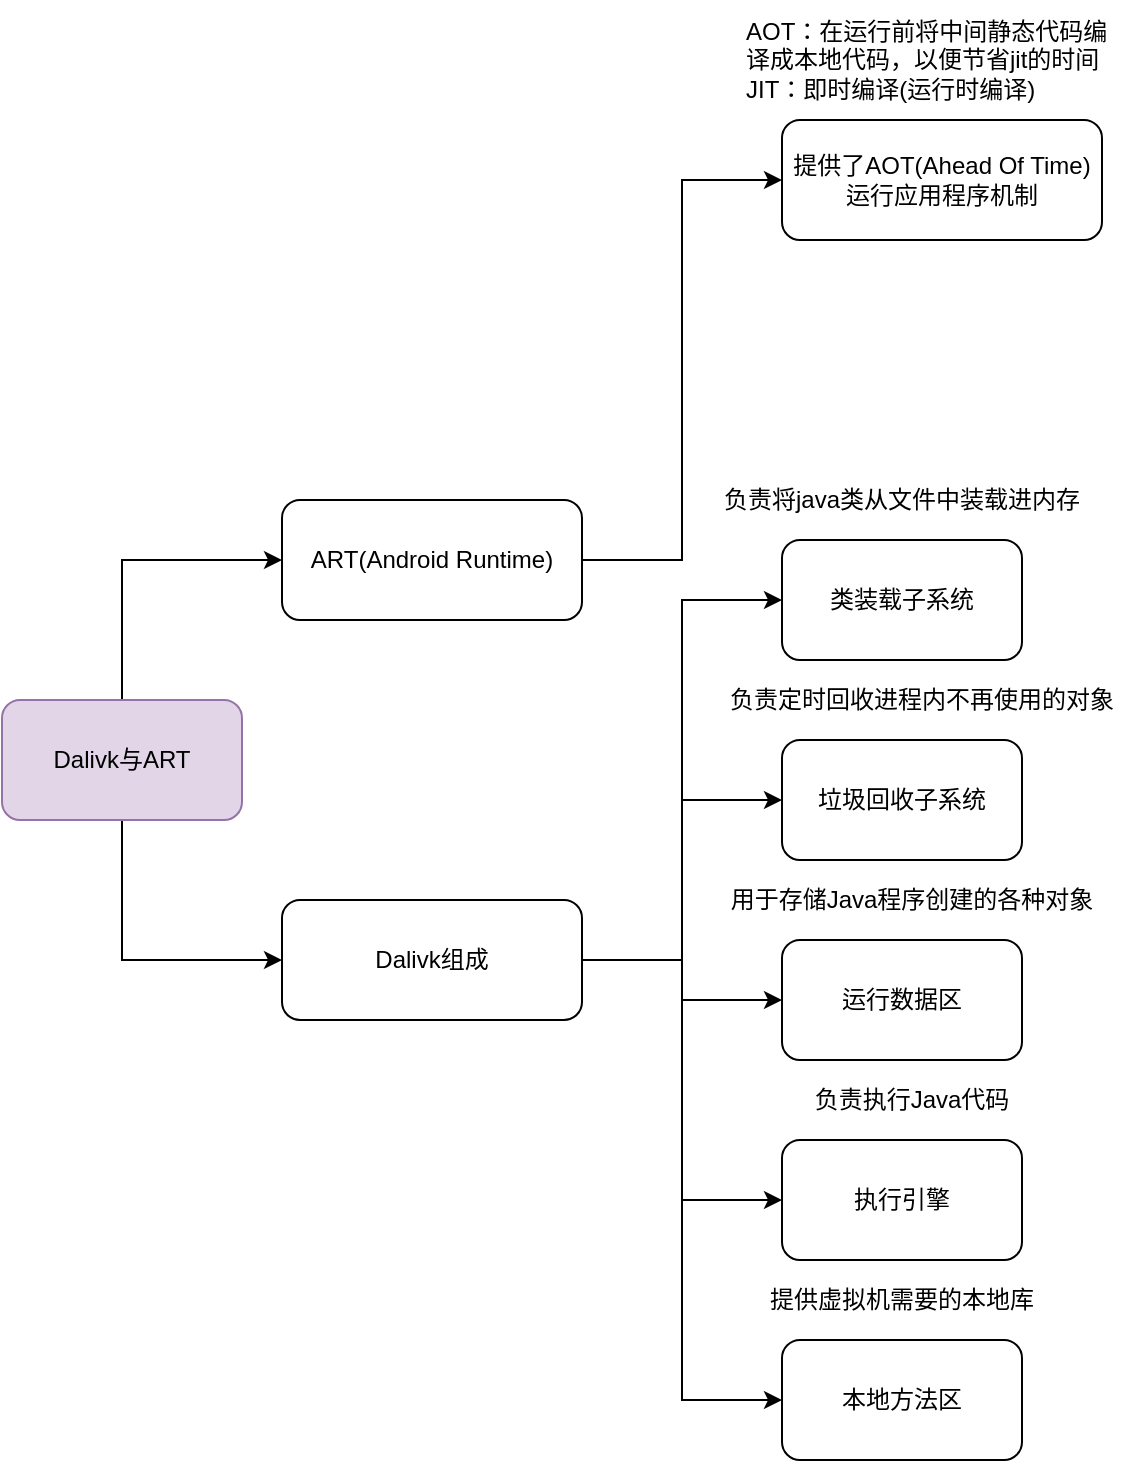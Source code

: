 <mxfile version="20.4.0" type="github">
  <diagram id="0tg5IIPubemhuqr9GwKv" name="第 1 页">
    <mxGraphModel dx="1422" dy="1975" grid="1" gridSize="10" guides="1" tooltips="1" connect="1" arrows="1" fold="1" page="1" pageScale="1" pageWidth="827" pageHeight="1169" math="0" shadow="0">
      <root>
        <mxCell id="0" />
        <mxCell id="1" parent="0" />
        <mxCell id="0ek_3PKIBDXSsCbuwrNs-6" style="edgeStyle=orthogonalEdgeStyle;rounded=0;orthogonalLoop=1;jettySize=auto;html=1;exitX=0.5;exitY=0;exitDx=0;exitDy=0;entryX=0;entryY=0.5;entryDx=0;entryDy=0;" edge="1" parent="1" source="0ek_3PKIBDXSsCbuwrNs-3" target="0ek_3PKIBDXSsCbuwrNs-5">
          <mxGeometry relative="1" as="geometry" />
        </mxCell>
        <mxCell id="0ek_3PKIBDXSsCbuwrNs-13" style="edgeStyle=orthogonalEdgeStyle;rounded=0;orthogonalLoop=1;jettySize=auto;html=1;entryX=0;entryY=0.5;entryDx=0;entryDy=0;exitX=0.5;exitY=1;exitDx=0;exitDy=0;" edge="1" parent="1" source="0ek_3PKIBDXSsCbuwrNs-3" target="0ek_3PKIBDXSsCbuwrNs-12">
          <mxGeometry relative="1" as="geometry" />
        </mxCell>
        <mxCell id="0ek_3PKIBDXSsCbuwrNs-3" value="Dalivk与ART" style="rounded=1;whiteSpace=wrap;html=1;fillColor=#e1d5e7;strokeColor=#9673a6;" vertex="1" parent="1">
          <mxGeometry x="130" y="180" width="120" height="60" as="geometry" />
        </mxCell>
        <mxCell id="0ek_3PKIBDXSsCbuwrNs-8" style="edgeStyle=orthogonalEdgeStyle;rounded=0;orthogonalLoop=1;jettySize=auto;html=1;entryX=0;entryY=0.5;entryDx=0;entryDy=0;" edge="1" parent="1" source="0ek_3PKIBDXSsCbuwrNs-5" target="0ek_3PKIBDXSsCbuwrNs-7">
          <mxGeometry relative="1" as="geometry" />
        </mxCell>
        <mxCell id="0ek_3PKIBDXSsCbuwrNs-5" value="ART(Android Runtime)" style="rounded=1;whiteSpace=wrap;html=1;" vertex="1" parent="1">
          <mxGeometry x="270" y="80" width="150" height="60" as="geometry" />
        </mxCell>
        <mxCell id="0ek_3PKIBDXSsCbuwrNs-7" value="提供了AOT(Ahead Of Time)&lt;br&gt;运行应用程序机制" style="rounded=1;whiteSpace=wrap;html=1;" vertex="1" parent="1">
          <mxGeometry x="520" y="-110" width="160" height="60" as="geometry" />
        </mxCell>
        <mxCell id="0ek_3PKIBDXSsCbuwrNs-10" value="AOT：在运行前将中间静态代码编译成本地代码，以便节省jit的时间&lt;br&gt;JIT：即时编译(运行时编译)" style="text;html=1;strokeColor=none;fillColor=none;align=left;verticalAlign=middle;whiteSpace=wrap;rounded=0;" vertex="1" parent="1">
          <mxGeometry x="500" y="-170" width="190" height="60" as="geometry" />
        </mxCell>
        <mxCell id="0ek_3PKIBDXSsCbuwrNs-15" value="" style="edgeStyle=orthogonalEdgeStyle;rounded=0;orthogonalLoop=1;jettySize=auto;html=1;" edge="1" parent="1" source="0ek_3PKIBDXSsCbuwrNs-12" target="0ek_3PKIBDXSsCbuwrNs-14">
          <mxGeometry relative="1" as="geometry" />
        </mxCell>
        <mxCell id="0ek_3PKIBDXSsCbuwrNs-20" style="edgeStyle=orthogonalEdgeStyle;rounded=0;orthogonalLoop=1;jettySize=auto;html=1;entryX=0;entryY=0.5;entryDx=0;entryDy=0;" edge="1" parent="1" source="0ek_3PKIBDXSsCbuwrNs-12" target="0ek_3PKIBDXSsCbuwrNs-16">
          <mxGeometry relative="1" as="geometry" />
        </mxCell>
        <mxCell id="0ek_3PKIBDXSsCbuwrNs-21" style="edgeStyle=orthogonalEdgeStyle;rounded=0;orthogonalLoop=1;jettySize=auto;html=1;entryX=0;entryY=0.5;entryDx=0;entryDy=0;" edge="1" parent="1" source="0ek_3PKIBDXSsCbuwrNs-12" target="0ek_3PKIBDXSsCbuwrNs-19">
          <mxGeometry relative="1" as="geometry" />
        </mxCell>
        <mxCell id="0ek_3PKIBDXSsCbuwrNs-22" style="edgeStyle=orthogonalEdgeStyle;rounded=0;orthogonalLoop=1;jettySize=auto;html=1;entryX=0;entryY=0.5;entryDx=0;entryDy=0;" edge="1" parent="1" source="0ek_3PKIBDXSsCbuwrNs-12" target="0ek_3PKIBDXSsCbuwrNs-17">
          <mxGeometry relative="1" as="geometry" />
        </mxCell>
        <mxCell id="0ek_3PKIBDXSsCbuwrNs-23" style="edgeStyle=orthogonalEdgeStyle;rounded=0;orthogonalLoop=1;jettySize=auto;html=1;entryX=0;entryY=0.5;entryDx=0;entryDy=0;" edge="1" parent="1" source="0ek_3PKIBDXSsCbuwrNs-12" target="0ek_3PKIBDXSsCbuwrNs-18">
          <mxGeometry relative="1" as="geometry" />
        </mxCell>
        <mxCell id="0ek_3PKIBDXSsCbuwrNs-12" value="Dalivk组成" style="rounded=1;whiteSpace=wrap;html=1;" vertex="1" parent="1">
          <mxGeometry x="270" y="280" width="150" height="60" as="geometry" />
        </mxCell>
        <mxCell id="0ek_3PKIBDXSsCbuwrNs-14" value="运行数据区" style="whiteSpace=wrap;html=1;rounded=1;" vertex="1" parent="1">
          <mxGeometry x="520" y="300" width="120" height="60" as="geometry" />
        </mxCell>
        <mxCell id="0ek_3PKIBDXSsCbuwrNs-16" value="类装载子系统" style="rounded=1;whiteSpace=wrap;html=1;" vertex="1" parent="1">
          <mxGeometry x="520" y="100" width="120" height="60" as="geometry" />
        </mxCell>
        <mxCell id="0ek_3PKIBDXSsCbuwrNs-17" value="执行引擎" style="rounded=1;whiteSpace=wrap;html=1;" vertex="1" parent="1">
          <mxGeometry x="520" y="400" width="120" height="60" as="geometry" />
        </mxCell>
        <mxCell id="0ek_3PKIBDXSsCbuwrNs-18" value="本地方法区" style="rounded=1;whiteSpace=wrap;html=1;" vertex="1" parent="1">
          <mxGeometry x="520" y="500" width="120" height="60" as="geometry" />
        </mxCell>
        <mxCell id="0ek_3PKIBDXSsCbuwrNs-19" value="垃圾回收子系统" style="rounded=1;whiteSpace=wrap;html=1;" vertex="1" parent="1">
          <mxGeometry x="520" y="200" width="120" height="60" as="geometry" />
        </mxCell>
        <mxCell id="0ek_3PKIBDXSsCbuwrNs-24" value="负责将java类从文件中装载进内存" style="text;html=1;strokeColor=none;fillColor=none;align=center;verticalAlign=middle;whiteSpace=wrap;rounded=0;" vertex="1" parent="1">
          <mxGeometry x="485" y="50" width="190" height="60" as="geometry" />
        </mxCell>
        <mxCell id="0ek_3PKIBDXSsCbuwrNs-25" value="负责定时回收进程内不再使用的对象" style="text;html=1;strokeColor=none;fillColor=none;align=center;verticalAlign=middle;whiteSpace=wrap;rounded=0;" vertex="1" parent="1">
          <mxGeometry x="490" y="150" width="200" height="60" as="geometry" />
        </mxCell>
        <mxCell id="0ek_3PKIBDXSsCbuwrNs-26" value="用于存储Java程序创建的各种对象" style="text;html=1;strokeColor=none;fillColor=none;align=center;verticalAlign=middle;whiteSpace=wrap;rounded=0;" vertex="1" parent="1">
          <mxGeometry x="485" y="250" width="200" height="60" as="geometry" />
        </mxCell>
        <mxCell id="0ek_3PKIBDXSsCbuwrNs-27" value="负责执行Java代码" style="text;html=1;strokeColor=none;fillColor=none;align=center;verticalAlign=middle;whiteSpace=wrap;rounded=0;" vertex="1" parent="1">
          <mxGeometry x="485" y="350" width="200" height="60" as="geometry" />
        </mxCell>
        <mxCell id="0ek_3PKIBDXSsCbuwrNs-28" value="提供虚拟机需要的本地库" style="text;html=1;strokeColor=none;fillColor=none;align=center;verticalAlign=middle;whiteSpace=wrap;rounded=0;" vertex="1" parent="1">
          <mxGeometry x="480" y="450" width="200" height="60" as="geometry" />
        </mxCell>
      </root>
    </mxGraphModel>
  </diagram>
</mxfile>
